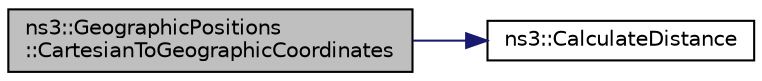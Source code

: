 digraph "ns3::GeographicPositions::CartesianToGeographicCoordinates"
{
 // LATEX_PDF_SIZE
  edge [fontname="Helvetica",fontsize="10",labelfontname="Helvetica",labelfontsize="10"];
  node [fontname="Helvetica",fontsize="10",shape=record];
  rankdir="LR";
  Node1 [label="ns3::GeographicPositions\l::CartesianToGeographicCoordinates",height=0.2,width=0.4,color="black", fillcolor="grey75", style="filled", fontcolor="black",tooltip="Inverse of GeographicToCartesianCoordinates using [1]."];
  Node1 -> Node2 [color="midnightblue",fontsize="10",style="solid",fontname="Helvetica"];
  Node2 [label="ns3::CalculateDistance",height=0.2,width=0.4,color="black", fillcolor="white", style="filled",URL="$namespacens3.html#aaae60adf695e280c4882ced6041d1628",tooltip=" "];
}
